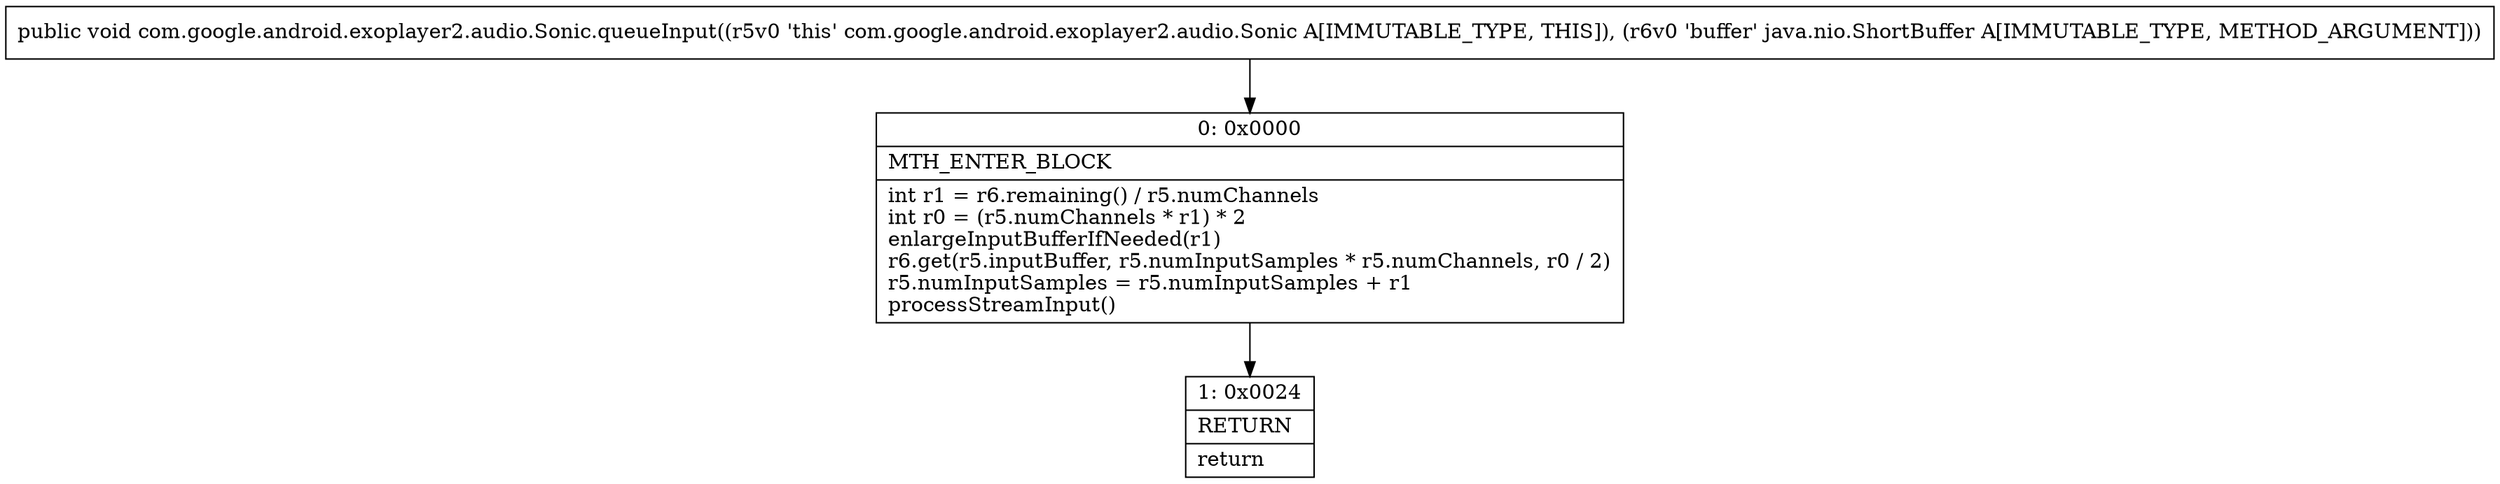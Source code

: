 digraph "CFG forcom.google.android.exoplayer2.audio.Sonic.queueInput(Ljava\/nio\/ShortBuffer;)V" {
Node_0 [shape=record,label="{0\:\ 0x0000|MTH_ENTER_BLOCK\l|int r1 = r6.remaining() \/ r5.numChannels\lint r0 = (r5.numChannels * r1) * 2\lenlargeInputBufferIfNeeded(r1)\lr6.get(r5.inputBuffer, r5.numInputSamples * r5.numChannels, r0 \/ 2)\lr5.numInputSamples = r5.numInputSamples + r1\lprocessStreamInput()\l}"];
Node_1 [shape=record,label="{1\:\ 0x0024|RETURN\l|return\l}"];
MethodNode[shape=record,label="{public void com.google.android.exoplayer2.audio.Sonic.queueInput((r5v0 'this' com.google.android.exoplayer2.audio.Sonic A[IMMUTABLE_TYPE, THIS]), (r6v0 'buffer' java.nio.ShortBuffer A[IMMUTABLE_TYPE, METHOD_ARGUMENT])) }"];
MethodNode -> Node_0;
Node_0 -> Node_1;
}

